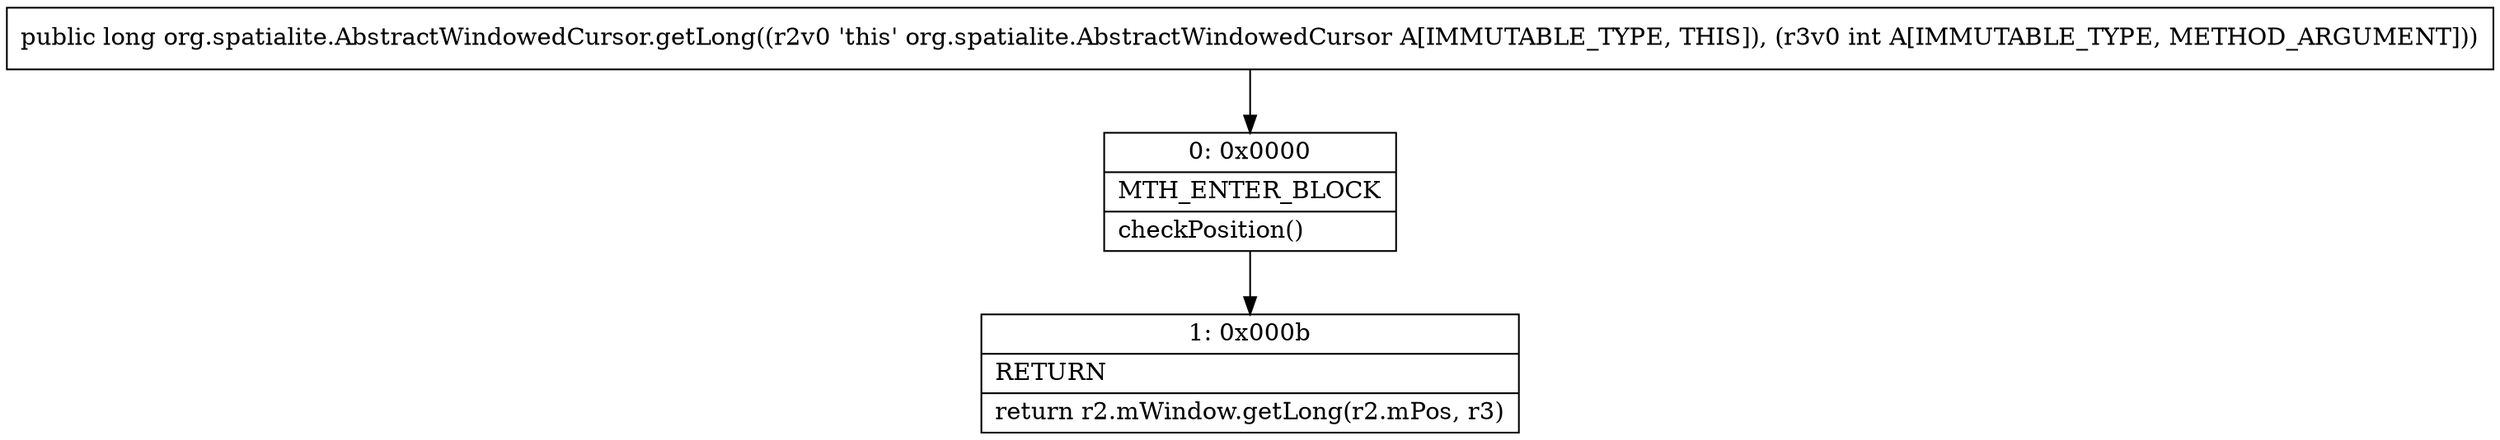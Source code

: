 digraph "CFG fororg.spatialite.AbstractWindowedCursor.getLong(I)J" {
Node_0 [shape=record,label="{0\:\ 0x0000|MTH_ENTER_BLOCK\l|checkPosition()\l}"];
Node_1 [shape=record,label="{1\:\ 0x000b|RETURN\l|return r2.mWindow.getLong(r2.mPos, r3)\l}"];
MethodNode[shape=record,label="{public long org.spatialite.AbstractWindowedCursor.getLong((r2v0 'this' org.spatialite.AbstractWindowedCursor A[IMMUTABLE_TYPE, THIS]), (r3v0 int A[IMMUTABLE_TYPE, METHOD_ARGUMENT])) }"];
MethodNode -> Node_0;
Node_0 -> Node_1;
}

